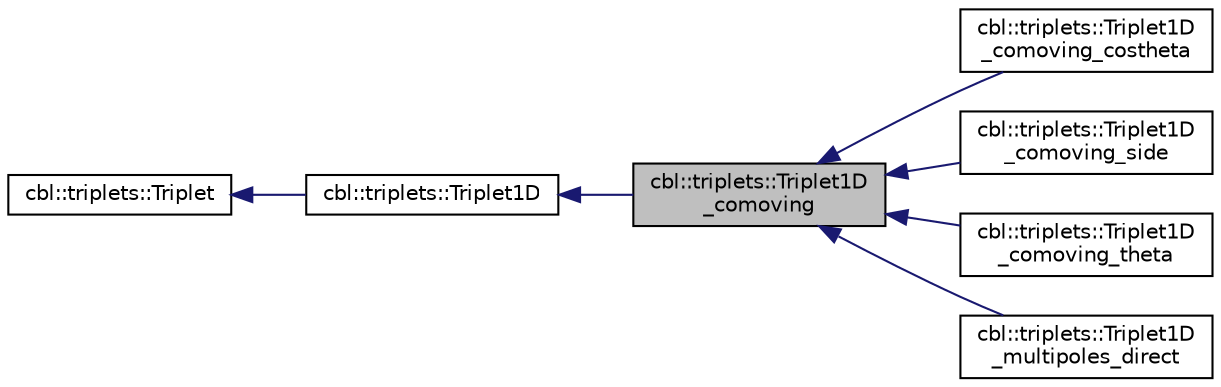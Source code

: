 digraph "cbl::triplets::Triplet1D_comoving"
{
  edge [fontname="Helvetica",fontsize="10",labelfontname="Helvetica",labelfontsize="10"];
  node [fontname="Helvetica",fontsize="10",shape=record];
  rankdir="LR";
  Node0 [label="cbl::triplets::Triplet1D\l_comoving",height=0.2,width=0.4,color="black", fillcolor="grey75", style="filled", fontcolor="black"];
  Node1 -> Node0 [dir="back",color="midnightblue",fontsize="10",style="solid",fontname="Helvetica"];
  Node1 [label="cbl::triplets::Triplet1D",height=0.2,width=0.4,color="black", fillcolor="white", style="filled",URL="$df/d7f/classcbl_1_1triplets_1_1Triplet1D.html",tooltip="The class Triplet1D. "];
  Node2 -> Node1 [dir="back",color="midnightblue",fontsize="10",style="solid",fontname="Helvetica"];
  Node2 [label="cbl::triplets::Triplet",height=0.2,width=0.4,color="black", fillcolor="white", style="filled",URL="$d3/d3c/classcbl_1_1triplets_1_1Triplet.html",tooltip="The class Triplet. "];
  Node0 -> Node3 [dir="back",color="midnightblue",fontsize="10",style="solid",fontname="Helvetica"];
  Node3 [label="cbl::triplets::Triplet1D\l_comoving_costheta",height=0.2,width=0.4,color="black", fillcolor="white", style="filled",URL="$d3/de1/classcbl_1_1triplets_1_1Triplet1D__comoving__costheta.html",tooltip="The class Triplet1D_comoving_costheta. "];
  Node0 -> Node4 [dir="back",color="midnightblue",fontsize="10",style="solid",fontname="Helvetica"];
  Node4 [label="cbl::triplets::Triplet1D\l_comoving_side",height=0.2,width=0.4,color="black", fillcolor="white", style="filled",URL="$d3/d95/classcbl_1_1triplets_1_1Triplet1D__comoving__side.html",tooltip="The class Triplet1D_comoving_side. "];
  Node0 -> Node5 [dir="back",color="midnightblue",fontsize="10",style="solid",fontname="Helvetica"];
  Node5 [label="cbl::triplets::Triplet1D\l_comoving_theta",height=0.2,width=0.4,color="black", fillcolor="white", style="filled",URL="$df/d15/classcbl_1_1triplets_1_1Triplet1D__comoving__theta.html",tooltip="The class Triplet1D_comoving_theta. "];
  Node0 -> Node6 [dir="back",color="midnightblue",fontsize="10",style="solid",fontname="Helvetica"];
  Node6 [label="cbl::triplets::Triplet1D\l_multipoles_direct",height=0.2,width=0.4,color="black", fillcolor="white", style="filled",URL="$d0/d98/classcbl_1_1triplets_1_1Triplet1D__multipoles__direct.html",tooltip="The class Triplet1D_multipoles_direct. "];
}
